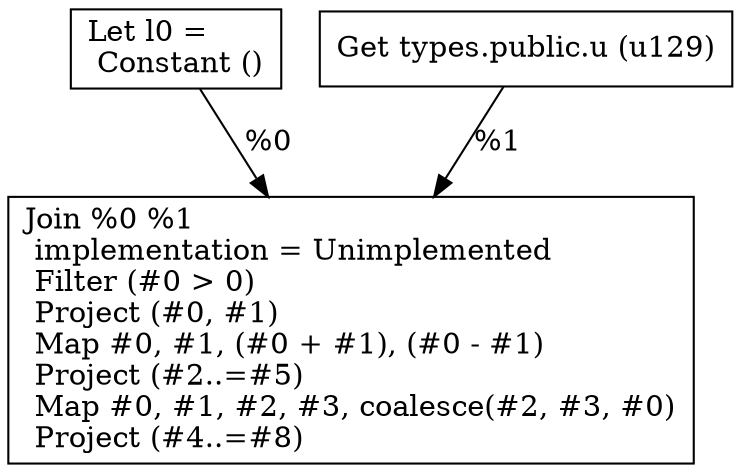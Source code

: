 digraph G {
    node0 [shape = record, label="Let l0 =\l Constant ()\l"]
    node1 [shape = record, label=" Get types.public.u (u129)\l"]
    node2 [shape = record, label=" Join %0 %1\l  implementation = Unimplemented\l Filter (#0 \> 0)\l Project (#0, #1)\l Map #0, #1, (#0 + #1), (#0 - #1)\l Project (#2..=#5)\l Map #0, #1, #2, #3, coalesce(#2, #3, #0)\l Project (#4..=#8)\l"]
    node0 -> node2 [label = "%0\l"]
    node1 -> node2 [label = "%1\l"]
}
